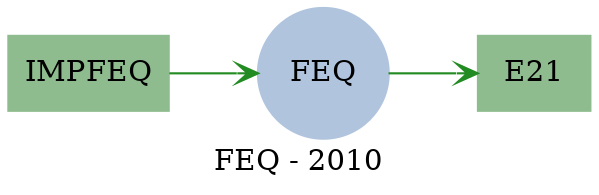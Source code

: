 strict digraph result_commodity_FEQ {
	label       = "FEQ - 2010" ;

	compound    = "True" ;
	concentrate = "True" ;
	rankdir     = "LR" ;
	splines     = "True" ;

	node [ shape="box", style="filled" ] ;
	edge [
	  arrowhead  = "vee",
	  fontsize   = "8",
	  label      = "   ",
	  labelfloat = "False",
	  labelfontcolor = "lightgreen"
	  len        = "2",
	  weight     = "0.5",
	] ;

	"FEQ" [ color="lightsteelblue", href="../results/results2010.svg", shape="circle" ] ;

	subgraph used_techs {
		node [ color="darkseagreen" ] ;

		"E21"    [ href="../results/results_E21_2010.svg" ] ;
		"IMPFEQ" [ href="../results/results_IMPFEQ_2010.svg" ] ;
	}

	subgraph used_techs {
		node [ color="powderblue" ] ;

		// no nodes in this section
	}

	subgraph in_use_flows {
		edge [ color="forestgreen" ] ;

		"FEQ"    -> "E21" ;
		"IMPFEQ" -> "FEQ" ;
	}

	subgraph unused_flows {
		edge [ color="powderblue" ] ;

		// no edges in this section
	}
}
